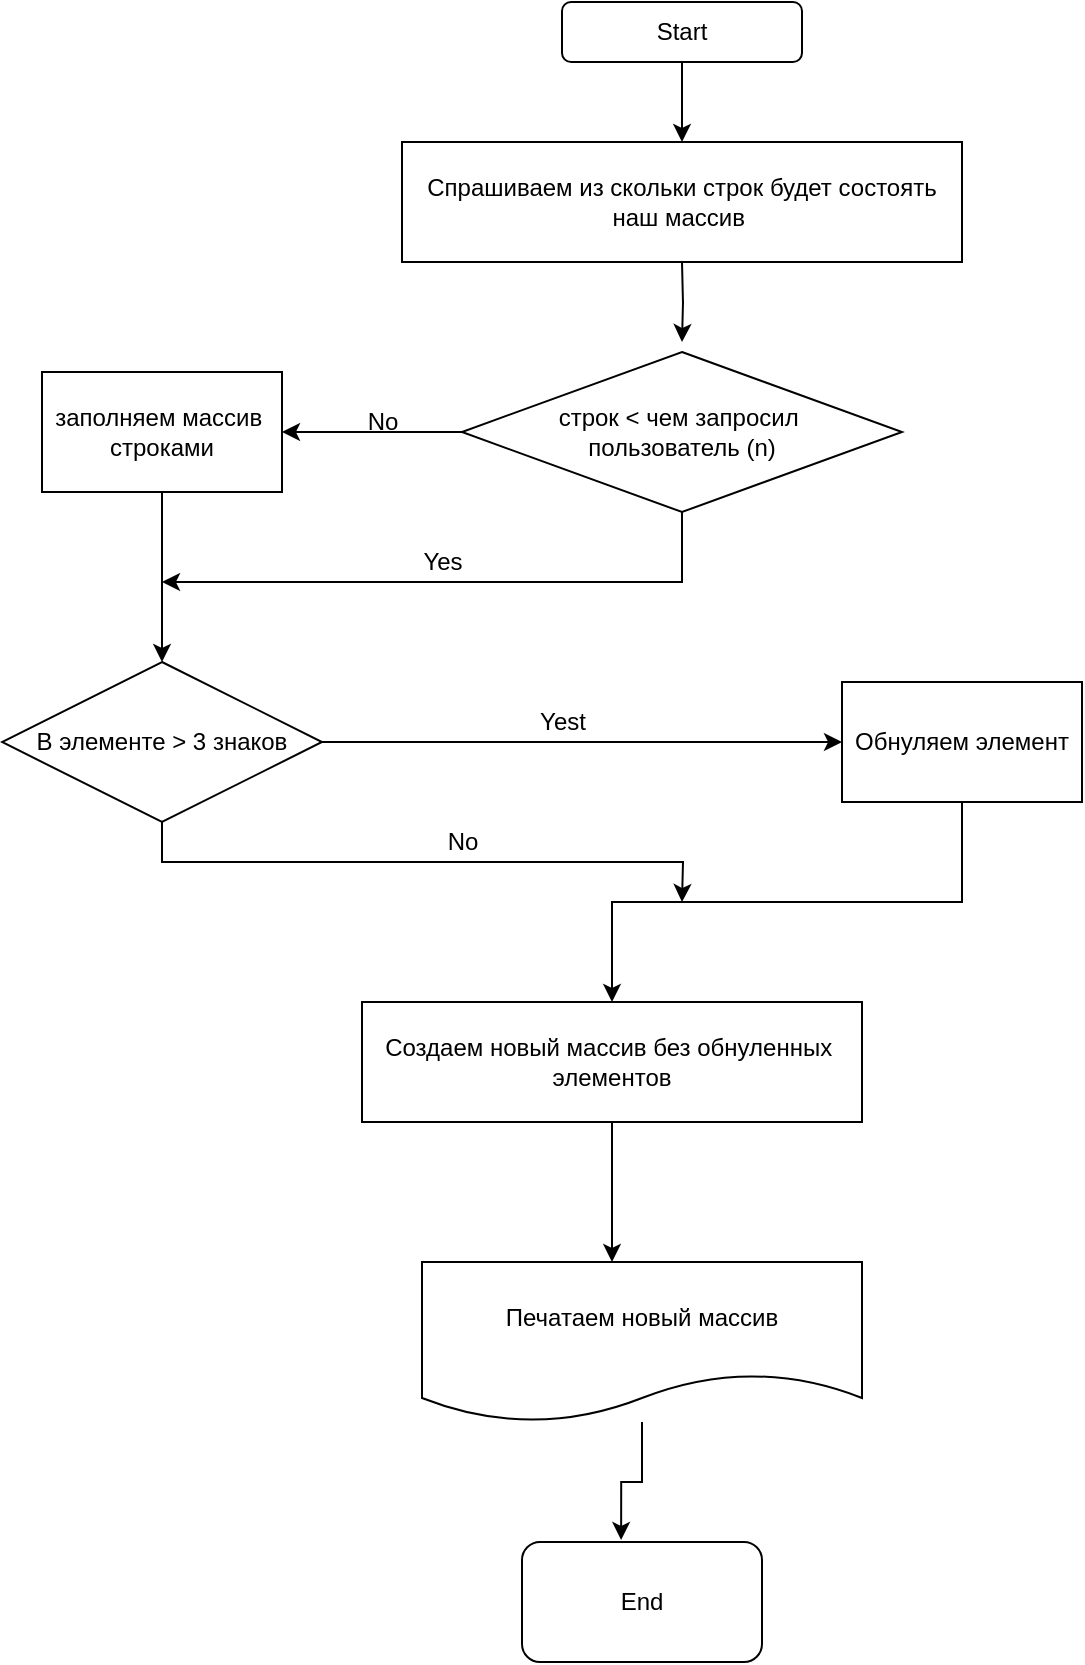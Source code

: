 <mxfile>
    <diagram id="90GFq66QxUrQFO5pf4sy" name="Page-1">
        <mxGraphModel dx="740" dy="107" grid="1" gridSize="10" guides="1" tooltips="1" connect="1" arrows="1" fold="1" page="1" pageScale="1" pageWidth="827" pageHeight="1169" math="0" shadow="0">
            <root>
                <mxCell id="0"/>
                <mxCell id="1" parent="0"/>
                <mxCell id="w30WxLVSeDFIA2g-8L5U-6" style="edgeStyle=orthogonalEdgeStyle;rounded=0;orthogonalLoop=1;jettySize=auto;html=1;entryX=0.5;entryY=0;entryDx=0;entryDy=0;" parent="1" source="w30WxLVSeDFIA2g-8L5U-1" edge="1">
                    <mxGeometry relative="1" as="geometry">
                        <mxPoint x="400" y="80" as="targetPoint"/>
                    </mxGeometry>
                </mxCell>
                <mxCell id="w30WxLVSeDFIA2g-8L5U-1" value="Start" style="rounded=1;whiteSpace=wrap;html=1;" parent="1" vertex="1">
                    <mxGeometry x="340" y="10" width="120" height="30" as="geometry"/>
                </mxCell>
                <mxCell id="w30WxLVSeDFIA2g-8L5U-8" value="" style="edgeStyle=orthogonalEdgeStyle;rounded=0;orthogonalLoop=1;jettySize=auto;html=1;" parent="1" edge="1">
                    <mxGeometry relative="1" as="geometry">
                        <mxPoint x="400" y="140" as="sourcePoint"/>
                        <mxPoint x="400" y="180" as="targetPoint"/>
                    </mxGeometry>
                </mxCell>
                <mxCell id="hS9aPh8RJro8x4o8qKOI-5" style="edgeStyle=orthogonalEdgeStyle;rounded=0;orthogonalLoop=1;jettySize=auto;html=1;exitX=0;exitY=0.5;exitDx=0;exitDy=0;entryX=1;entryY=0.5;entryDx=0;entryDy=0;" parent="1" source="w30WxLVSeDFIA2g-8L5U-9" target="hS9aPh8RJro8x4o8qKOI-3" edge="1">
                    <mxGeometry relative="1" as="geometry"/>
                </mxCell>
                <mxCell id="hS9aPh8RJro8x4o8qKOI-10" style="edgeStyle=orthogonalEdgeStyle;rounded=0;orthogonalLoop=1;jettySize=auto;html=1;" parent="1" source="w30WxLVSeDFIA2g-8L5U-9" edge="1">
                    <mxGeometry relative="1" as="geometry">
                        <mxPoint x="140" y="300" as="targetPoint"/>
                        <Array as="points">
                            <mxPoint x="400" y="300"/>
                        </Array>
                    </mxGeometry>
                </mxCell>
                <mxCell id="w30WxLVSeDFIA2g-8L5U-9" value="строк &amp;lt; чем запросил&amp;nbsp;&lt;br&gt;пользователь (n)" style="rhombus;whiteSpace=wrap;html=1;" parent="1" vertex="1">
                    <mxGeometry x="290" y="185" width="220" height="80" as="geometry"/>
                </mxCell>
                <mxCell id="hS9aPh8RJro8x4o8qKOI-1" value="Спрашиваем из скольки строк будет состоять наш массив&amp;nbsp;" style="rounded=0;whiteSpace=wrap;html=1;" parent="1" vertex="1">
                    <mxGeometry x="260" y="80" width="280" height="60" as="geometry"/>
                </mxCell>
                <mxCell id="hS9aPh8RJro8x4o8qKOI-9" style="edgeStyle=orthogonalEdgeStyle;rounded=0;orthogonalLoop=1;jettySize=auto;html=1;" parent="1" source="hS9aPh8RJro8x4o8qKOI-3" target="hS9aPh8RJro8x4o8qKOI-7" edge="1">
                    <mxGeometry relative="1" as="geometry"/>
                </mxCell>
                <mxCell id="hS9aPh8RJro8x4o8qKOI-3" value="заполняем массив&amp;nbsp;&lt;br&gt;строками" style="rounded=0;whiteSpace=wrap;html=1;" parent="1" vertex="1">
                    <mxGeometry x="80" y="195" width="120" height="60" as="geometry"/>
                </mxCell>
                <mxCell id="hS9aPh8RJro8x4o8qKOI-6" value="No" style="text;html=1;align=center;verticalAlign=middle;resizable=0;points=[];autosize=1;strokeColor=none;fillColor=none;" parent="1" vertex="1">
                    <mxGeometry x="230" y="205" width="40" height="30" as="geometry"/>
                </mxCell>
                <mxCell id="hS9aPh8RJro8x4o8qKOI-12" style="edgeStyle=orthogonalEdgeStyle;rounded=0;orthogonalLoop=1;jettySize=auto;html=1;exitX=1;exitY=0.5;exitDx=0;exitDy=0;entryX=0;entryY=0.5;entryDx=0;entryDy=0;" parent="1" source="hS9aPh8RJro8x4o8qKOI-7" target="hS9aPh8RJro8x4o8qKOI-13" edge="1">
                    <mxGeometry relative="1" as="geometry">
                        <mxPoint x="400" y="355" as="targetPoint"/>
                        <Array as="points">
                            <mxPoint x="360" y="380"/>
                            <mxPoint x="360" y="380"/>
                        </Array>
                    </mxGeometry>
                </mxCell>
                <mxCell id="hS9aPh8RJro8x4o8qKOI-21" style="edgeStyle=orthogonalEdgeStyle;rounded=0;orthogonalLoop=1;jettySize=auto;html=1;exitX=0.5;exitY=1;exitDx=0;exitDy=0;" parent="1" source="hS9aPh8RJro8x4o8qKOI-7" edge="1">
                    <mxGeometry relative="1" as="geometry">
                        <mxPoint x="400" y="460" as="targetPoint"/>
                    </mxGeometry>
                </mxCell>
                <mxCell id="hS9aPh8RJro8x4o8qKOI-7" value="В элементе &amp;gt; 3 знаков" style="rhombus;whiteSpace=wrap;html=1;" parent="1" vertex="1">
                    <mxGeometry x="60" y="340" width="160" height="80" as="geometry"/>
                </mxCell>
                <mxCell id="hS9aPh8RJro8x4o8qKOI-11" value="Yes" style="text;html=1;align=center;verticalAlign=middle;resizable=0;points=[];autosize=1;strokeColor=none;fillColor=none;" parent="1" vertex="1">
                    <mxGeometry x="260" y="275" width="40" height="30" as="geometry"/>
                </mxCell>
                <mxCell id="hS9aPh8RJro8x4o8qKOI-20" style="edgeStyle=orthogonalEdgeStyle;rounded=0;orthogonalLoop=1;jettySize=auto;html=1;exitX=0.5;exitY=1;exitDx=0;exitDy=0;entryX=0.5;entryY=0;entryDx=0;entryDy=0;" parent="1" source="hS9aPh8RJro8x4o8qKOI-13" target="hS9aPh8RJro8x4o8qKOI-19" edge="1">
                    <mxGeometry relative="1" as="geometry"/>
                </mxCell>
                <mxCell id="hS9aPh8RJro8x4o8qKOI-13" value="Обнуляем элемент" style="rounded=0;whiteSpace=wrap;html=1;" parent="1" vertex="1">
                    <mxGeometry x="480" y="350" width="120" height="60" as="geometry"/>
                </mxCell>
                <mxCell id="hS9aPh8RJro8x4o8qKOI-16" value="Yest" style="text;html=1;align=center;verticalAlign=middle;resizable=0;points=[];autosize=1;strokeColor=none;fillColor=none;" parent="1" vertex="1">
                    <mxGeometry x="315" y="355" width="50" height="30" as="geometry"/>
                </mxCell>
                <mxCell id="hS9aPh8RJro8x4o8qKOI-23" style="edgeStyle=orthogonalEdgeStyle;rounded=0;orthogonalLoop=1;jettySize=auto;html=1;exitX=0.5;exitY=1;exitDx=0;exitDy=0;" parent="1" source="hS9aPh8RJro8x4o8qKOI-19" edge="1">
                    <mxGeometry relative="1" as="geometry">
                        <mxPoint x="365" y="640" as="targetPoint"/>
                    </mxGeometry>
                </mxCell>
                <mxCell id="hS9aPh8RJro8x4o8qKOI-19" value="Создаем новый массив без обнуленных&amp;nbsp;&lt;br&gt;элементов" style="rounded=0;whiteSpace=wrap;html=1;" parent="1" vertex="1">
                    <mxGeometry x="240" y="510" width="250" height="60" as="geometry"/>
                </mxCell>
                <mxCell id="hS9aPh8RJro8x4o8qKOI-22" value="No" style="text;html=1;align=center;verticalAlign=middle;resizable=0;points=[];autosize=1;strokeColor=none;fillColor=none;" parent="1" vertex="1">
                    <mxGeometry x="270" y="415" width="40" height="30" as="geometry"/>
                </mxCell>
                <mxCell id="hS9aPh8RJro8x4o8qKOI-26" style="edgeStyle=orthogonalEdgeStyle;rounded=0;orthogonalLoop=1;jettySize=auto;html=1;entryX=0.413;entryY=-0.017;entryDx=0;entryDy=0;entryPerimeter=0;" parent="1" source="hS9aPh8RJro8x4o8qKOI-24" target="hS9aPh8RJro8x4o8qKOI-25" edge="1">
                    <mxGeometry relative="1" as="geometry"/>
                </mxCell>
                <mxCell id="hS9aPh8RJro8x4o8qKOI-24" value="Печатаем новый массив" style="shape=document;whiteSpace=wrap;html=1;boundedLbl=1;" parent="1" vertex="1">
                    <mxGeometry x="270" y="640" width="220" height="80" as="geometry"/>
                </mxCell>
                <mxCell id="hS9aPh8RJro8x4o8qKOI-25" value="End" style="rounded=1;whiteSpace=wrap;html=1;" parent="1" vertex="1">
                    <mxGeometry x="320" y="780" width="120" height="60" as="geometry"/>
                </mxCell>
            </root>
        </mxGraphModel>
    </diagram>
</mxfile>